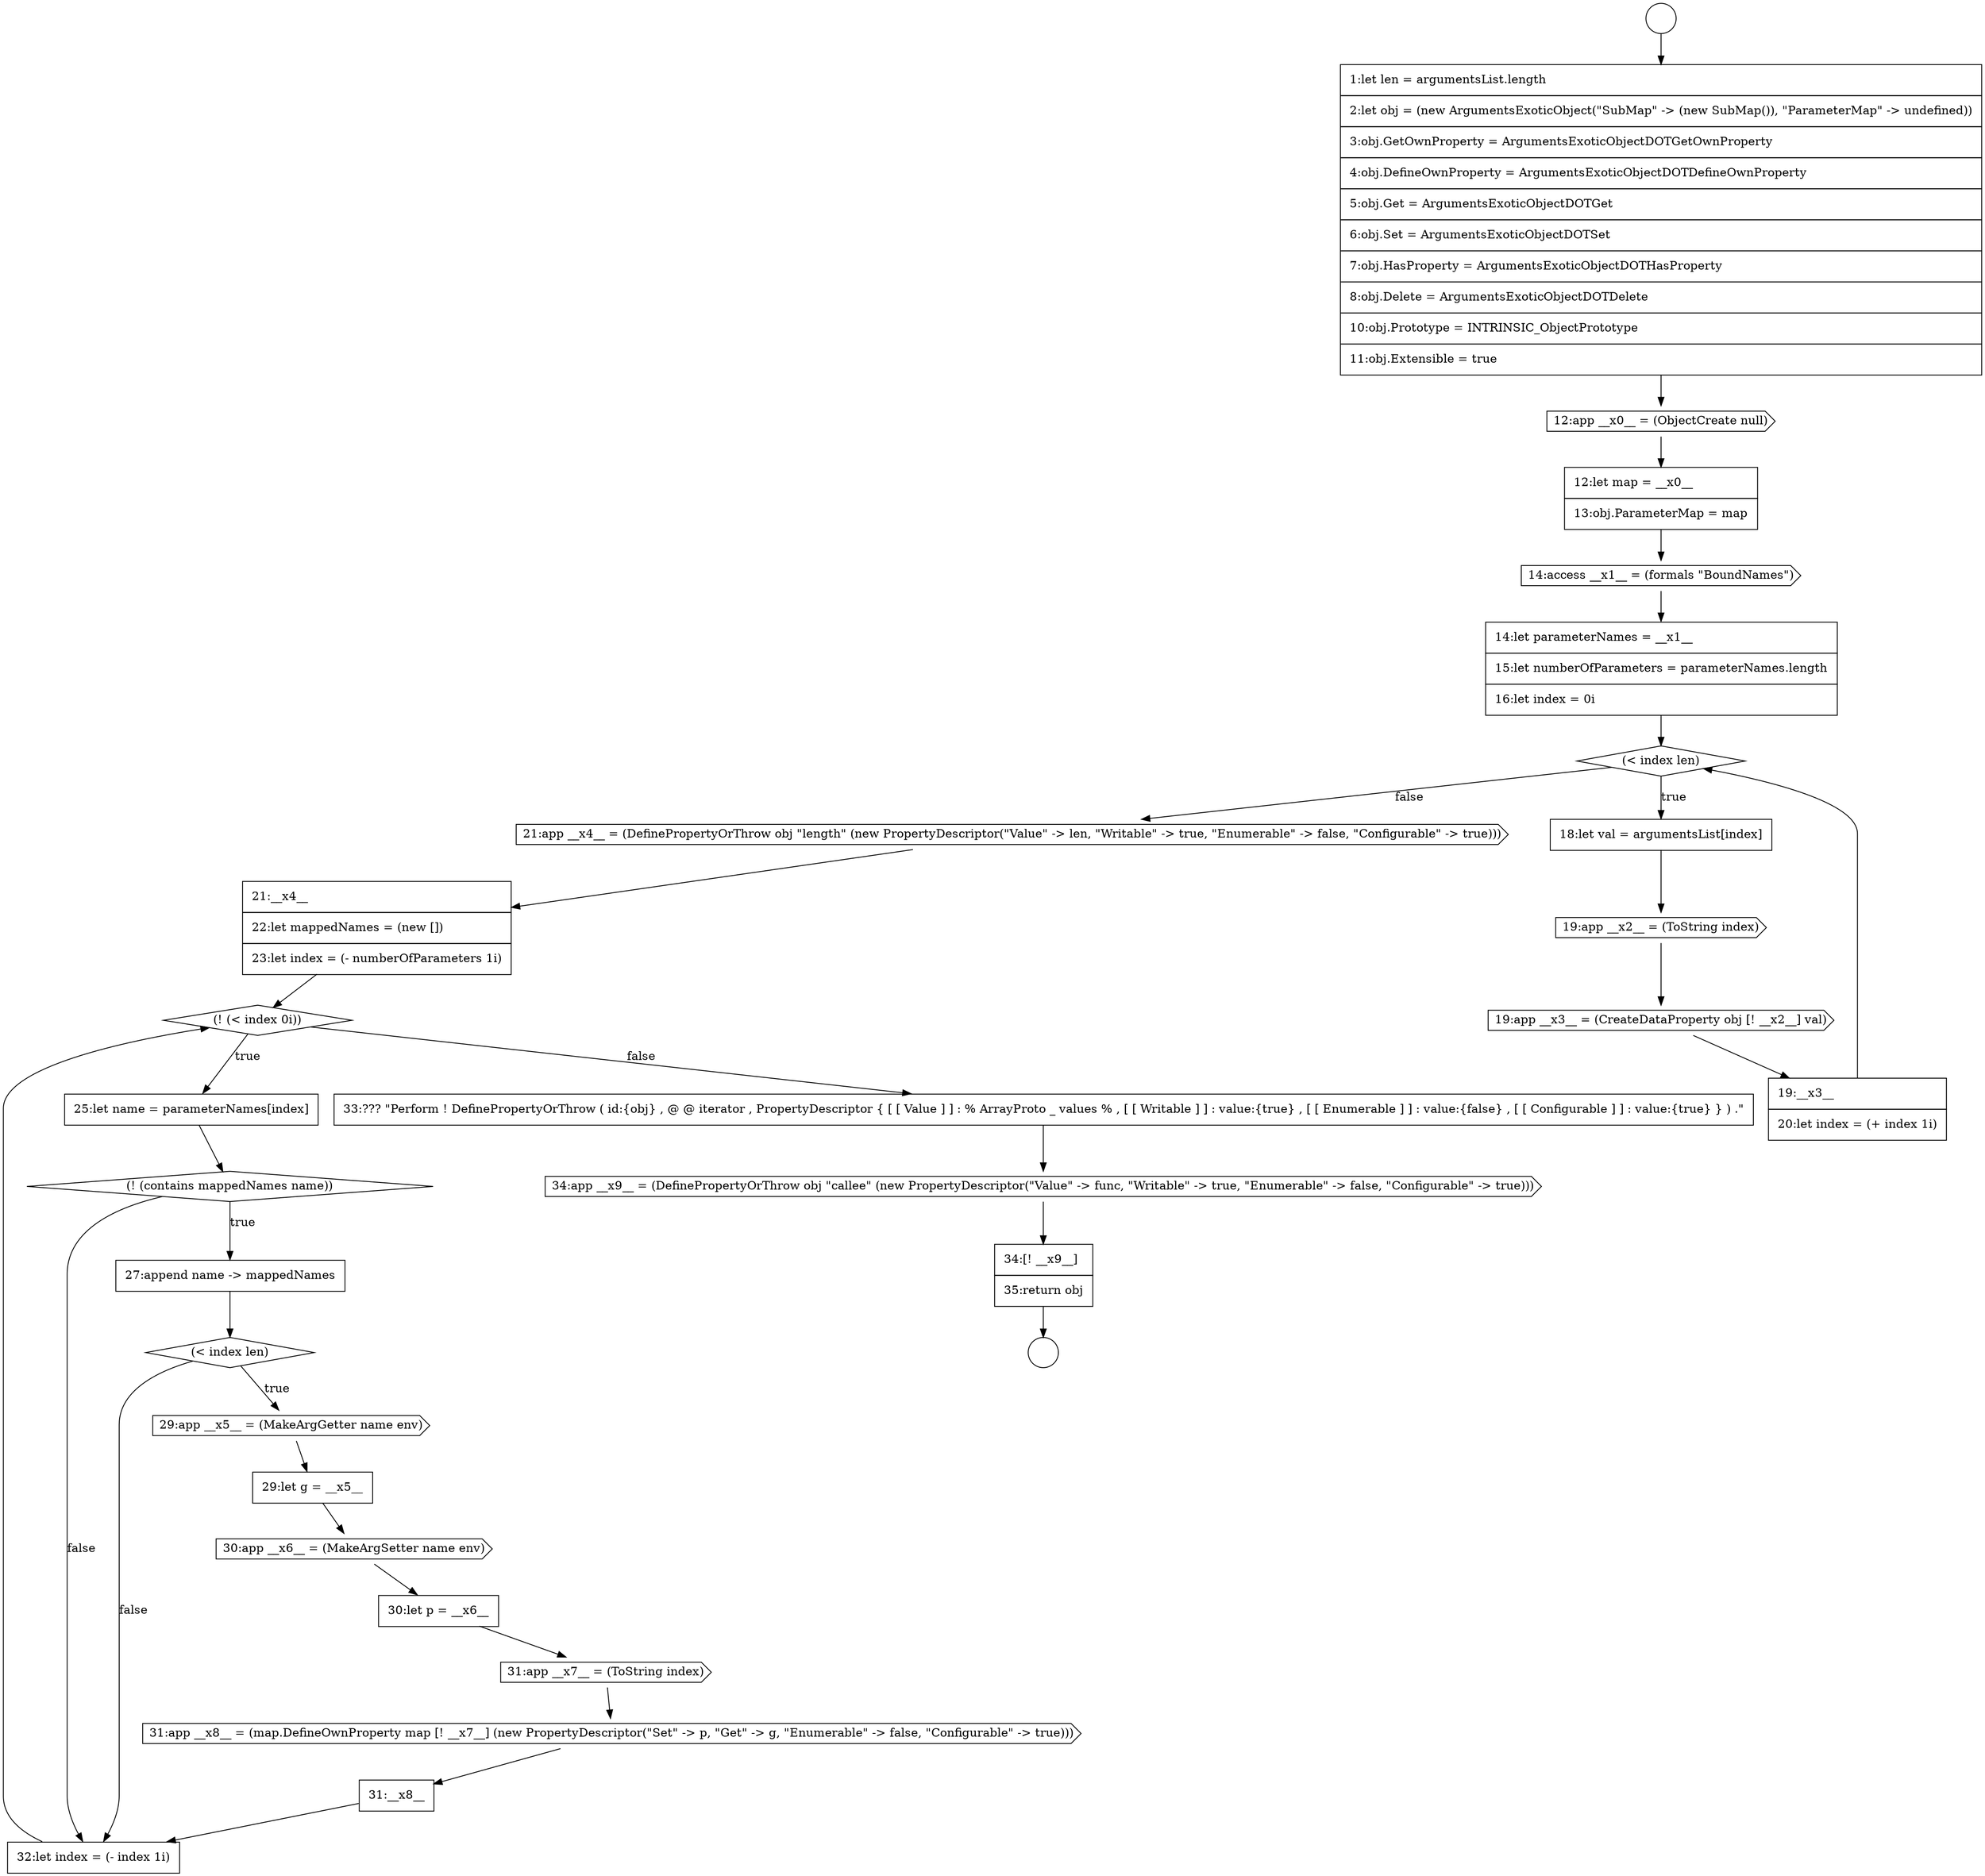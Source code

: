 digraph {
  node2363 [shape=none, margin=0, label=<<font color="black">
    <table border="0" cellborder="1" cellspacing="0" cellpadding="10">
      <tr><td align="left">34:[! __x9__]</td></tr>
      <tr><td align="left">35:return obj</td></tr>
    </table>
  </font>> color="black" fillcolor="white" style=filled]
  node2360 [shape=none, margin=0, label=<<font color="black">
    <table border="0" cellborder="1" cellspacing="0" cellpadding="10">
      <tr><td align="left">32:let index = (- index 1i)</td></tr>
    </table>
  </font>> color="black" fillcolor="white" style=filled]
  node2348 [shape=diamond, label=<<font color="black">(! (&lt; index 0i))</font>> color="black" fillcolor="white" style=filled]
  node2335 [shape=circle label=" " color="black" fillcolor="white" style=filled]
  node2359 [shape=none, margin=0, label=<<font color="black">
    <table border="0" cellborder="1" cellspacing="0" cellpadding="10">
      <tr><td align="left">31:__x8__</td></tr>
    </table>
  </font>> color="black" fillcolor="white" style=filled]
  node2349 [shape=none, margin=0, label=<<font color="black">
    <table border="0" cellborder="1" cellspacing="0" cellpadding="10">
      <tr><td align="left">25:let name = parameterNames[index]</td></tr>
    </table>
  </font>> color="black" fillcolor="white" style=filled]
  node2355 [shape=cds, label=<<font color="black">30:app __x6__ = (MakeArgSetter name env)</font>> color="black" fillcolor="white" style=filled]
  node2338 [shape=none, margin=0, label=<<font color="black">
    <table border="0" cellborder="1" cellspacing="0" cellpadding="10">
      <tr><td align="left">12:let map = __x0__</td></tr>
      <tr><td align="left">13:obj.ParameterMap = map</td></tr>
    </table>
  </font>> color="black" fillcolor="white" style=filled]
  node2358 [shape=cds, label=<<font color="black">31:app __x8__ = (map.DefineOwnProperty map [! __x7__] (new PropertyDescriptor(&quot;Set&quot; -&gt; p, &quot;Get&quot; -&gt; g, &quot;Enumerable&quot; -&gt; false, &quot;Configurable&quot; -&gt; true)))</font>> color="black" fillcolor="white" style=filled]
  node2343 [shape=cds, label=<<font color="black">19:app __x2__ = (ToString index)</font>> color="black" fillcolor="white" style=filled]
  node2350 [shape=diamond, label=<<font color="black">(! (contains mappedNames name))</font>> color="black" fillcolor="white" style=filled]
  node2357 [shape=cds, label=<<font color="black">31:app __x7__ = (ToString index)</font>> color="black" fillcolor="white" style=filled]
  node2362 [shape=cds, label=<<font color="black">34:app __x9__ = (DefinePropertyOrThrow obj &quot;callee&quot; (new PropertyDescriptor(&quot;Value&quot; -&gt; func, &quot;Writable&quot; -&gt; true, &quot;Enumerable&quot; -&gt; false, &quot;Configurable&quot; -&gt; true)))</font>> color="black" fillcolor="white" style=filled]
  node2353 [shape=cds, label=<<font color="black">29:app __x5__ = (MakeArgGetter name env)</font>> color="black" fillcolor="white" style=filled]
  node2351 [shape=none, margin=0, label=<<font color="black">
    <table border="0" cellborder="1" cellspacing="0" cellpadding="10">
      <tr><td align="left">27:append name -&gt; mappedNames</td></tr>
    </table>
  </font>> color="black" fillcolor="white" style=filled]
  node2341 [shape=diamond, label=<<font color="black">(&lt; index len)</font>> color="black" fillcolor="white" style=filled]
  node2336 [shape=none, margin=0, label=<<font color="black">
    <table border="0" cellborder="1" cellspacing="0" cellpadding="10">
      <tr><td align="left">1:let len = argumentsList.length</td></tr>
      <tr><td align="left">2:let obj = (new ArgumentsExoticObject(&quot;SubMap&quot; -&gt; (new SubMap()), &quot;ParameterMap&quot; -&gt; undefined))</td></tr>
      <tr><td align="left">3:obj.GetOwnProperty = ArgumentsExoticObjectDOTGetOwnProperty</td></tr>
      <tr><td align="left">4:obj.DefineOwnProperty = ArgumentsExoticObjectDOTDefineOwnProperty</td></tr>
      <tr><td align="left">5:obj.Get = ArgumentsExoticObjectDOTGet</td></tr>
      <tr><td align="left">6:obj.Set = ArgumentsExoticObjectDOTSet</td></tr>
      <tr><td align="left">7:obj.HasProperty = ArgumentsExoticObjectDOTHasProperty</td></tr>
      <tr><td align="left">8:obj.Delete = ArgumentsExoticObjectDOTDelete</td></tr>
      <tr><td align="left">10:obj.Prototype = INTRINSIC_ObjectPrototype</td></tr>
      <tr><td align="left">11:obj.Extensible = true</td></tr>
    </table>
  </font>> color="black" fillcolor="white" style=filled]
  node2339 [shape=cds, label=<<font color="black">14:access __x1__ = (formals &quot;BoundNames&quot;)</font>> color="black" fillcolor="white" style=filled]
  node2356 [shape=none, margin=0, label=<<font color="black">
    <table border="0" cellborder="1" cellspacing="0" cellpadding="10">
      <tr><td align="left">30:let p = __x6__</td></tr>
    </table>
  </font>> color="black" fillcolor="white" style=filled]
  node2345 [shape=none, margin=0, label=<<font color="black">
    <table border="0" cellborder="1" cellspacing="0" cellpadding="10">
      <tr><td align="left">19:__x3__</td></tr>
      <tr><td align="left">20:let index = (+ index 1i)</td></tr>
    </table>
  </font>> color="black" fillcolor="white" style=filled]
  node2344 [shape=cds, label=<<font color="black">19:app __x3__ = (CreateDataProperty obj [! __x2__] val)</font>> color="black" fillcolor="white" style=filled]
  node2346 [shape=cds, label=<<font color="black">21:app __x4__ = (DefinePropertyOrThrow obj &quot;length&quot; (new PropertyDescriptor(&quot;Value&quot; -&gt; len, &quot;Writable&quot; -&gt; true, &quot;Enumerable&quot; -&gt; false, &quot;Configurable&quot; -&gt; true)))</font>> color="black" fillcolor="white" style=filled]
  node2361 [shape=none, margin=0, label=<<font color="black">
    <table border="0" cellborder="1" cellspacing="0" cellpadding="10">
      <tr><td align="left">33:??? &quot;Perform ! DefinePropertyOrThrow ( id:{obj} , @ @ iterator , PropertyDescriptor { [ [ Value ] ] : % ArrayProto _ values % , [ [ Writable ] ] : value:{true} , [ [ Enumerable ] ] : value:{false} , [ [ Configurable ] ] : value:{true} } ) .&quot;</td></tr>
    </table>
  </font>> color="black" fillcolor="white" style=filled]
  node2337 [shape=cds, label=<<font color="black">12:app __x0__ = (ObjectCreate null)</font>> color="black" fillcolor="white" style=filled]
  node2354 [shape=none, margin=0, label=<<font color="black">
    <table border="0" cellborder="1" cellspacing="0" cellpadding="10">
      <tr><td align="left">29:let g = __x5__</td></tr>
    </table>
  </font>> color="black" fillcolor="white" style=filled]
  node2352 [shape=diamond, label=<<font color="black">(&lt; index len)</font>> color="black" fillcolor="white" style=filled]
  node2347 [shape=none, margin=0, label=<<font color="black">
    <table border="0" cellborder="1" cellspacing="0" cellpadding="10">
      <tr><td align="left">21:__x4__</td></tr>
      <tr><td align="left">22:let mappedNames = (new [])</td></tr>
      <tr><td align="left">23:let index = (- numberOfParameters 1i)</td></tr>
    </table>
  </font>> color="black" fillcolor="white" style=filled]
  node2342 [shape=none, margin=0, label=<<font color="black">
    <table border="0" cellborder="1" cellspacing="0" cellpadding="10">
      <tr><td align="left">18:let val = argumentsList[index]</td></tr>
    </table>
  </font>> color="black" fillcolor="white" style=filled]
  node2334 [shape=circle label=" " color="black" fillcolor="white" style=filled]
  node2340 [shape=none, margin=0, label=<<font color="black">
    <table border="0" cellborder="1" cellspacing="0" cellpadding="10">
      <tr><td align="left">14:let parameterNames = __x1__</td></tr>
      <tr><td align="left">15:let numberOfParameters = parameterNames.length</td></tr>
      <tr><td align="left">16:let index = 0i</td></tr>
    </table>
  </font>> color="black" fillcolor="white" style=filled]
  node2351 -> node2352 [ color="black"]
  node2362 -> node2363 [ color="black"]
  node2363 -> node2335 [ color="black"]
  node2339 -> node2340 [ color="black"]
  node2345 -> node2341 [ color="black"]
  node2355 -> node2356 [ color="black"]
  node2337 -> node2338 [ color="black"]
  node2356 -> node2357 [ color="black"]
  node2348 -> node2349 [label=<<font color="black">true</font>> color="black"]
  node2348 -> node2361 [label=<<font color="black">false</font>> color="black"]
  node2352 -> node2353 [label=<<font color="black">true</font>> color="black"]
  node2352 -> node2360 [label=<<font color="black">false</font>> color="black"]
  node2346 -> node2347 [ color="black"]
  node2358 -> node2359 [ color="black"]
  node2357 -> node2358 [ color="black"]
  node2361 -> node2362 [ color="black"]
  node2344 -> node2345 [ color="black"]
  node2340 -> node2341 [ color="black"]
  node2343 -> node2344 [ color="black"]
  node2334 -> node2336 [ color="black"]
  node2338 -> node2339 [ color="black"]
  node2341 -> node2342 [label=<<font color="black">true</font>> color="black"]
  node2341 -> node2346 [label=<<font color="black">false</font>> color="black"]
  node2354 -> node2355 [ color="black"]
  node2342 -> node2343 [ color="black"]
  node2360 -> node2348 [ color="black"]
  node2336 -> node2337 [ color="black"]
  node2359 -> node2360 [ color="black"]
  node2350 -> node2351 [label=<<font color="black">true</font>> color="black"]
  node2350 -> node2360 [label=<<font color="black">false</font>> color="black"]
  node2349 -> node2350 [ color="black"]
  node2347 -> node2348 [ color="black"]
  node2353 -> node2354 [ color="black"]
}
